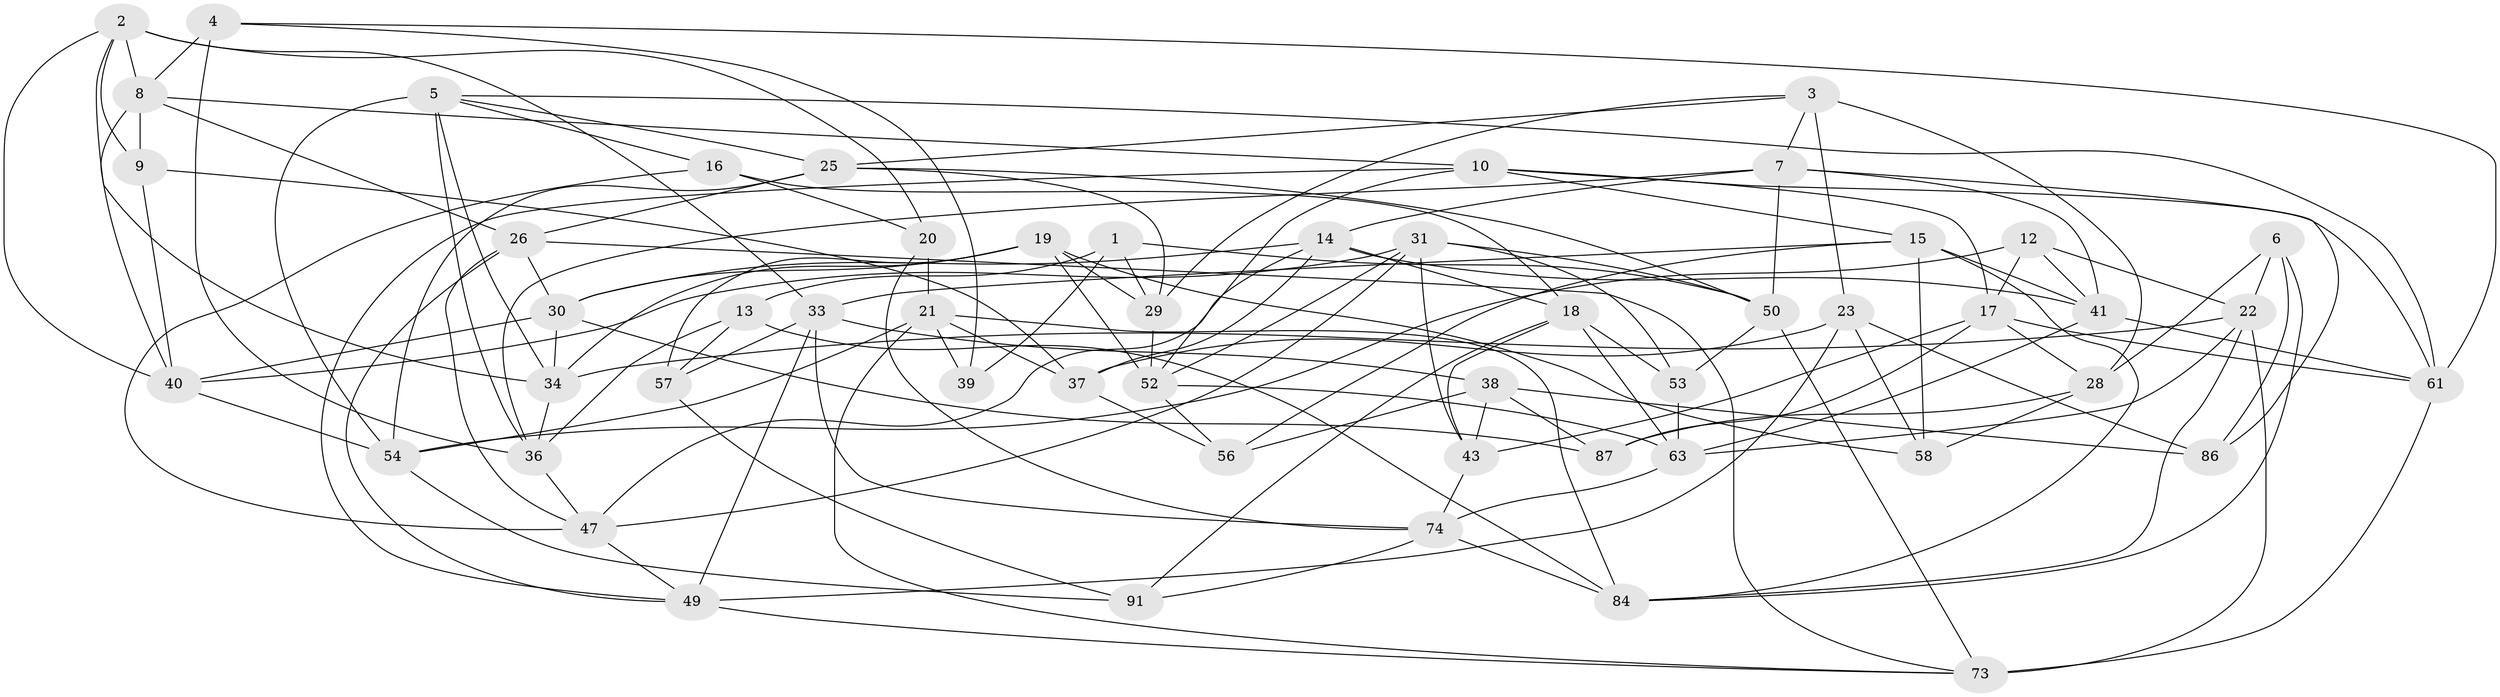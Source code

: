 // Generated by graph-tools (version 1.1) at 2025/52/02/27/25 19:52:33]
// undirected, 54 vertices, 142 edges
graph export_dot {
graph [start="1"]
  node [color=gray90,style=filled];
  1 [super="+11"];
  2 [super="+68"];
  3 [super="+76"];
  4;
  5 [super="+46"];
  6;
  7 [super="+90"];
  8 [super="+24"];
  9;
  10 [super="+27"];
  12;
  13;
  14 [super="+45"];
  15 [super="+42"];
  16;
  17 [super="+44"];
  18 [super="+88"];
  19 [super="+60"];
  20;
  21 [super="+75"];
  22 [super="+83"];
  23 [super="+66"];
  25 [super="+92"];
  26 [super="+69"];
  28 [super="+32"];
  29 [super="+80"];
  30 [super="+70"];
  31 [super="+35"];
  33 [super="+62"];
  34 [super="+65"];
  36 [super="+48"];
  37 [super="+55"];
  38 [super="+78"];
  39;
  40 [super="+71"];
  41 [super="+59"];
  43 [super="+89"];
  47 [super="+51"];
  49 [super="+72"];
  50 [super="+81"];
  52 [super="+64"];
  53;
  54 [super="+79"];
  56;
  57;
  58;
  61 [super="+93"];
  63 [super="+67"];
  73 [super="+77"];
  74 [super="+82"];
  84 [super="+85"];
  86;
  87;
  91;
  1 -- 50;
  1 -- 39 [weight=2];
  1 -- 13;
  1 -- 29 [weight=2];
  2 -- 33;
  2 -- 20;
  2 -- 9;
  2 -- 40;
  2 -- 8;
  2 -- 34;
  3 -- 23;
  3 -- 28 [weight=2];
  3 -- 7;
  3 -- 25;
  3 -- 29;
  4 -- 61;
  4 -- 39;
  4 -- 36;
  4 -- 8;
  5 -- 16;
  5 -- 61;
  5 -- 25;
  5 -- 36;
  5 -- 54;
  5 -- 34;
  6 -- 84;
  6 -- 28;
  6 -- 86;
  6 -- 22;
  7 -- 14;
  7 -- 41;
  7 -- 36;
  7 -- 86;
  7 -- 50;
  8 -- 9;
  8 -- 26;
  8 -- 40;
  8 -- 10;
  9 -- 37;
  9 -- 40;
  10 -- 52;
  10 -- 15;
  10 -- 61;
  10 -- 17;
  10 -- 49;
  12 -- 22;
  12 -- 17;
  12 -- 41;
  12 -- 54;
  13 -- 57;
  13 -- 36;
  13 -- 84;
  14 -- 18;
  14 -- 47;
  14 -- 41;
  14 -- 37;
  14 -- 30;
  15 -- 41;
  15 -- 33;
  15 -- 84;
  15 -- 56;
  15 -- 58;
  16 -- 20;
  16 -- 47;
  16 -- 18;
  17 -- 43;
  17 -- 87;
  17 -- 61;
  17 -- 28;
  18 -- 43;
  18 -- 53;
  18 -- 91;
  18 -- 63;
  19 -- 30;
  19 -- 57;
  19 -- 58;
  19 -- 29;
  19 -- 52;
  19 -- 34;
  20 -- 21;
  20 -- 74;
  21 -- 39;
  21 -- 54;
  21 -- 84;
  21 -- 73;
  21 -- 37;
  22 -- 84;
  22 -- 63;
  22 -- 73;
  22 -- 34;
  23 -- 86;
  23 -- 49;
  23 -- 58;
  23 -- 37 [weight=2];
  25 -- 29;
  25 -- 26;
  25 -- 54;
  25 -- 50;
  26 -- 47;
  26 -- 30;
  26 -- 49;
  26 -- 73;
  28 -- 87;
  28 -- 58;
  29 -- 52;
  30 -- 40;
  30 -- 34;
  30 -- 87;
  31 -- 43;
  31 -- 47;
  31 -- 52;
  31 -- 53;
  31 -- 50;
  31 -- 40;
  33 -- 38;
  33 -- 74;
  33 -- 49;
  33 -- 57;
  34 -- 36;
  36 -- 47;
  37 -- 56;
  38 -- 87;
  38 -- 56;
  38 -- 86;
  38 -- 43 [weight=2];
  40 -- 54;
  41 -- 63;
  41 -- 61;
  43 -- 74;
  47 -- 49;
  49 -- 73;
  50 -- 73;
  50 -- 53;
  52 -- 63;
  52 -- 56;
  53 -- 63;
  54 -- 91;
  57 -- 91;
  61 -- 73;
  63 -- 74;
  74 -- 91;
  74 -- 84;
}
